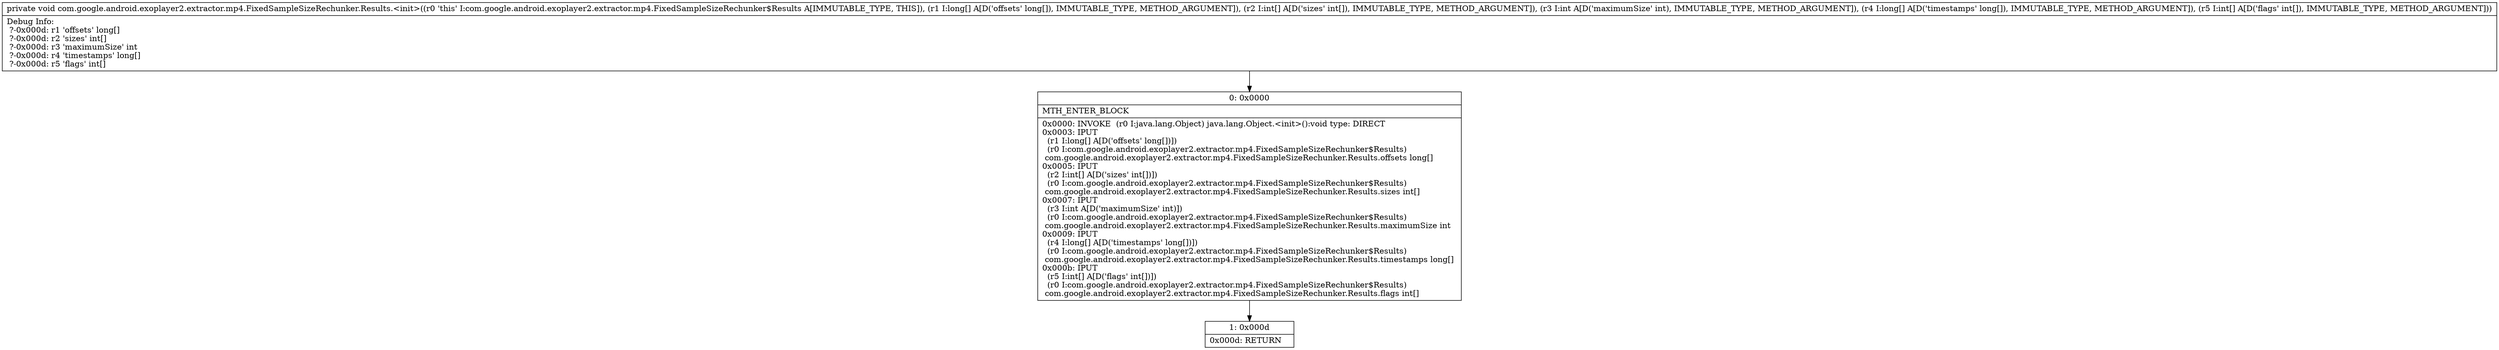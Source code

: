 digraph "CFG forcom.google.android.exoplayer2.extractor.mp4.FixedSampleSizeRechunker.Results.\<init\>([J[II[J[I)V" {
Node_0 [shape=record,label="{0\:\ 0x0000|MTH_ENTER_BLOCK\l|0x0000: INVOKE  (r0 I:java.lang.Object) java.lang.Object.\<init\>():void type: DIRECT \l0x0003: IPUT  \l  (r1 I:long[] A[D('offsets' long[])])\l  (r0 I:com.google.android.exoplayer2.extractor.mp4.FixedSampleSizeRechunker$Results)\l com.google.android.exoplayer2.extractor.mp4.FixedSampleSizeRechunker.Results.offsets long[] \l0x0005: IPUT  \l  (r2 I:int[] A[D('sizes' int[])])\l  (r0 I:com.google.android.exoplayer2.extractor.mp4.FixedSampleSizeRechunker$Results)\l com.google.android.exoplayer2.extractor.mp4.FixedSampleSizeRechunker.Results.sizes int[] \l0x0007: IPUT  \l  (r3 I:int A[D('maximumSize' int)])\l  (r0 I:com.google.android.exoplayer2.extractor.mp4.FixedSampleSizeRechunker$Results)\l com.google.android.exoplayer2.extractor.mp4.FixedSampleSizeRechunker.Results.maximumSize int \l0x0009: IPUT  \l  (r4 I:long[] A[D('timestamps' long[])])\l  (r0 I:com.google.android.exoplayer2.extractor.mp4.FixedSampleSizeRechunker$Results)\l com.google.android.exoplayer2.extractor.mp4.FixedSampleSizeRechunker.Results.timestamps long[] \l0x000b: IPUT  \l  (r5 I:int[] A[D('flags' int[])])\l  (r0 I:com.google.android.exoplayer2.extractor.mp4.FixedSampleSizeRechunker$Results)\l com.google.android.exoplayer2.extractor.mp4.FixedSampleSizeRechunker.Results.flags int[] \l}"];
Node_1 [shape=record,label="{1\:\ 0x000d|0x000d: RETURN   \l}"];
MethodNode[shape=record,label="{private void com.google.android.exoplayer2.extractor.mp4.FixedSampleSizeRechunker.Results.\<init\>((r0 'this' I:com.google.android.exoplayer2.extractor.mp4.FixedSampleSizeRechunker$Results A[IMMUTABLE_TYPE, THIS]), (r1 I:long[] A[D('offsets' long[]), IMMUTABLE_TYPE, METHOD_ARGUMENT]), (r2 I:int[] A[D('sizes' int[]), IMMUTABLE_TYPE, METHOD_ARGUMENT]), (r3 I:int A[D('maximumSize' int), IMMUTABLE_TYPE, METHOD_ARGUMENT]), (r4 I:long[] A[D('timestamps' long[]), IMMUTABLE_TYPE, METHOD_ARGUMENT]), (r5 I:int[] A[D('flags' int[]), IMMUTABLE_TYPE, METHOD_ARGUMENT]))  | Debug Info:\l  ?\-0x000d: r1 'offsets' long[]\l  ?\-0x000d: r2 'sizes' int[]\l  ?\-0x000d: r3 'maximumSize' int\l  ?\-0x000d: r4 'timestamps' long[]\l  ?\-0x000d: r5 'flags' int[]\l}"];
MethodNode -> Node_0;
Node_0 -> Node_1;
}

